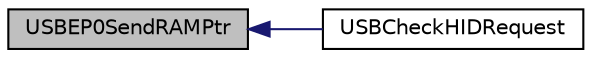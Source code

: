 digraph "USBEP0SendRAMPtr"
{
  edge [fontname="Helvetica",fontsize="10",labelfontname="Helvetica",labelfontsize="10"];
  node [fontname="Helvetica",fontsize="10",shape=record];
  rankdir="LR";
  Node1 [label="USBEP0SendRAMPtr",height=0.2,width=0.4,color="black", fillcolor="grey75", style="filled", fontcolor="black"];
  Node1 -> Node2 [dir="back",color="midnightblue",fontsize="10",style="solid"];
  Node2 [label="USBCheckHIDRequest",height=0.2,width=0.4,color="black", fillcolor="white", style="filled",URL="$usb__function__hid_8c.html#a5e0b02add954ecf19bcdef679a58988b"];
}
